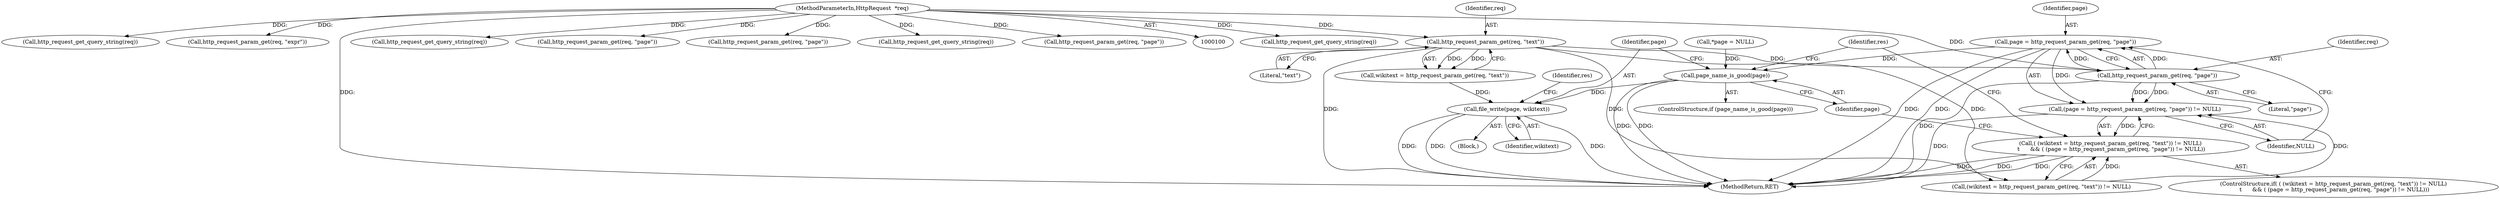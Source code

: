 digraph "0_didiwiki_5e5c796617e1712905dc5462b94bd5e6c08d15ea_0@pointer" {
"1000180" [label="(Call,page = http_request_param_get(req, \"page\"))"];
"1000182" [label="(Call,http_request_param_get(req, \"page\"))"];
"1000175" [label="(Call,http_request_param_get(req, \"text\"))"];
"1000101" [label="(MethodParameterIn,HttpRequest  *req)"];
"1000179" [label="(Call,(page = http_request_param_get(req, \"page\")) != NULL)"];
"1000171" [label="(Call,( (wikitext = http_request_param_get(req, \"text\")) != NULL)\n \t      && ( (page = http_request_param_get(req, \"page\")) != NULL))"];
"1000188" [label="(Call,page_name_is_good(page))"];
"1000191" [label="(Call,file_write(page, wikitext))"];
"1000367" [label="(MethodReturn,RET)"];
"1000189" [label="(Identifier,page)"];
"1000307" [label="(Call,http_request_get_query_string(req))"];
"1000219" [label="(Call,http_request_get_query_string(req))"];
"1000171" [label="(Call,( (wikitext = http_request_param_get(req, \"text\")) != NULL)\n \t      && ( (page = http_request_param_get(req, \"page\")) != NULL))"];
"1000195" [label="(Identifier,res)"];
"1000298" [label="(Call,http_request_param_get(req, \"expr\"))"];
"1000191" [label="(Call,file_write(page, wikitext))"];
"1000170" [label="(ControlStructure,if( ( (wikitext = http_request_param_get(req, \"text\")) != NULL)\n \t      && ( (page = http_request_param_get(req, \"page\")) != NULL)))"];
"1000182" [label="(Call,http_request_param_get(req, \"page\"))"];
"1000133" [label="(Call,http_request_get_query_string(req))"];
"1000180" [label="(Call,page = http_request_param_get(req, \"page\"))"];
"1000187" [label="(ControlStructure,if (page_name_is_good(page)))"];
"1000192" [label="(Identifier,page)"];
"1000188" [label="(Call,page_name_is_good(page))"];
"1000184" [label="(Literal,\"page\")"];
"1000358" [label="(Identifier,res)"];
"1000183" [label="(Identifier,req)"];
"1000179" [label="(Call,(page = http_request_param_get(req, \"page\")) != NULL)"];
"1000173" [label="(Call,wikitext = http_request_param_get(req, \"text\"))"];
"1000167" [label="(Call,*page = NULL)"];
"1000181" [label="(Identifier,page)"];
"1000176" [label="(Identifier,req)"];
"1000124" [label="(Call,http_request_param_get(req, \"page\"))"];
"1000190" [label="(Block,)"];
"1000185" [label="(Identifier,NULL)"];
"1000101" [label="(MethodParameterIn,HttpRequest  *req)"];
"1000210" [label="(Call,http_request_param_get(req, \"page\"))"];
"1000175" [label="(Call,http_request_param_get(req, \"text\"))"];
"1000257" [label="(Call,http_request_get_query_string(req))"];
"1000193" [label="(Identifier,wikitext)"];
"1000177" [label="(Literal,\"text\")"];
"1000248" [label="(Call,http_request_param_get(req, \"page\"))"];
"1000172" [label="(Call,(wikitext = http_request_param_get(req, \"text\")) != NULL)"];
"1000180" -> "1000179"  [label="AST: "];
"1000180" -> "1000182"  [label="CFG: "];
"1000181" -> "1000180"  [label="AST: "];
"1000182" -> "1000180"  [label="AST: "];
"1000185" -> "1000180"  [label="CFG: "];
"1000180" -> "1000367"  [label="DDG: "];
"1000180" -> "1000367"  [label="DDG: "];
"1000180" -> "1000179"  [label="DDG: "];
"1000182" -> "1000180"  [label="DDG: "];
"1000182" -> "1000180"  [label="DDG: "];
"1000180" -> "1000188"  [label="DDG: "];
"1000182" -> "1000184"  [label="CFG: "];
"1000183" -> "1000182"  [label="AST: "];
"1000184" -> "1000182"  [label="AST: "];
"1000182" -> "1000367"  [label="DDG: "];
"1000182" -> "1000179"  [label="DDG: "];
"1000182" -> "1000179"  [label="DDG: "];
"1000175" -> "1000182"  [label="DDG: "];
"1000101" -> "1000182"  [label="DDG: "];
"1000175" -> "1000173"  [label="AST: "];
"1000175" -> "1000177"  [label="CFG: "];
"1000176" -> "1000175"  [label="AST: "];
"1000177" -> "1000175"  [label="AST: "];
"1000173" -> "1000175"  [label="CFG: "];
"1000175" -> "1000367"  [label="DDG: "];
"1000175" -> "1000172"  [label="DDG: "];
"1000175" -> "1000172"  [label="DDG: "];
"1000175" -> "1000173"  [label="DDG: "];
"1000175" -> "1000173"  [label="DDG: "];
"1000101" -> "1000175"  [label="DDG: "];
"1000101" -> "1000100"  [label="AST: "];
"1000101" -> "1000367"  [label="DDG: "];
"1000101" -> "1000124"  [label="DDG: "];
"1000101" -> "1000133"  [label="DDG: "];
"1000101" -> "1000210"  [label="DDG: "];
"1000101" -> "1000219"  [label="DDG: "];
"1000101" -> "1000248"  [label="DDG: "];
"1000101" -> "1000257"  [label="DDG: "];
"1000101" -> "1000298"  [label="DDG: "];
"1000101" -> "1000307"  [label="DDG: "];
"1000179" -> "1000171"  [label="AST: "];
"1000179" -> "1000185"  [label="CFG: "];
"1000185" -> "1000179"  [label="AST: "];
"1000171" -> "1000179"  [label="CFG: "];
"1000179" -> "1000367"  [label="DDG: "];
"1000179" -> "1000171"  [label="DDG: "];
"1000172" -> "1000179"  [label="DDG: "];
"1000171" -> "1000170"  [label="AST: "];
"1000171" -> "1000172"  [label="CFG: "];
"1000172" -> "1000171"  [label="AST: "];
"1000189" -> "1000171"  [label="CFG: "];
"1000358" -> "1000171"  [label="CFG: "];
"1000171" -> "1000367"  [label="DDG: "];
"1000171" -> "1000367"  [label="DDG: "];
"1000171" -> "1000367"  [label="DDG: "];
"1000172" -> "1000171"  [label="DDG: "];
"1000188" -> "1000187"  [label="AST: "];
"1000188" -> "1000189"  [label="CFG: "];
"1000189" -> "1000188"  [label="AST: "];
"1000192" -> "1000188"  [label="CFG: "];
"1000358" -> "1000188"  [label="CFG: "];
"1000188" -> "1000367"  [label="DDG: "];
"1000188" -> "1000367"  [label="DDG: "];
"1000167" -> "1000188"  [label="DDG: "];
"1000188" -> "1000191"  [label="DDG: "];
"1000191" -> "1000190"  [label="AST: "];
"1000191" -> "1000193"  [label="CFG: "];
"1000192" -> "1000191"  [label="AST: "];
"1000193" -> "1000191"  [label="AST: "];
"1000195" -> "1000191"  [label="CFG: "];
"1000191" -> "1000367"  [label="DDG: "];
"1000191" -> "1000367"  [label="DDG: "];
"1000191" -> "1000367"  [label="DDG: "];
"1000173" -> "1000191"  [label="DDG: "];
}
